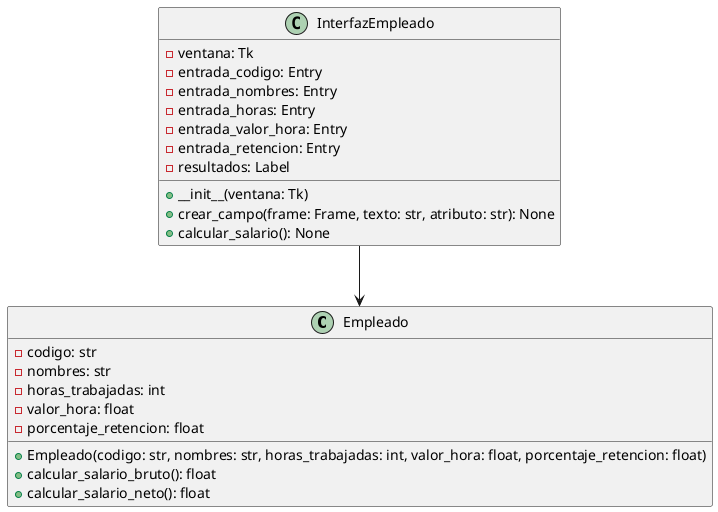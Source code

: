 @startuml

class Empleado {
    - codigo: str
    - nombres: str
    - horas_trabajadas: int
    - valor_hora: float
    - porcentaje_retencion: float
    + Empleado(codigo: str, nombres: str, horas_trabajadas: int, valor_hora: float, porcentaje_retencion: float)
    + calcular_salario_bruto(): float
    + calcular_salario_neto(): float
}

class InterfazEmpleado {
    - ventana: Tk
    - entrada_codigo: Entry
    - entrada_nombres: Entry
    - entrada_horas: Entry
    - entrada_valor_hora: Entry
    - entrada_retencion: Entry
    - resultados: Label
    + __init__(ventana: Tk)
    + crear_campo(frame: Frame, texto: str, atributo: str): None
    + calcular_salario(): None
}

InterfazEmpleado --> Empleado

@enduml